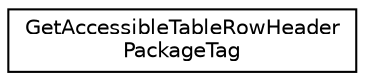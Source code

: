 digraph "类继承关系图"
{
 // LATEX_PDF_SIZE
  edge [fontname="Helvetica",fontsize="10",labelfontname="Helvetica",labelfontsize="10"];
  node [fontname="Helvetica",fontsize="10",shape=record];
  rankdir="LR";
  Node0 [label="GetAccessibleTableRowHeader\lPackageTag",height=0.2,width=0.4,color="black", fillcolor="white", style="filled",URL="$struct_get_accessible_table_row_header_package_tag.html",tooltip=" "];
}
